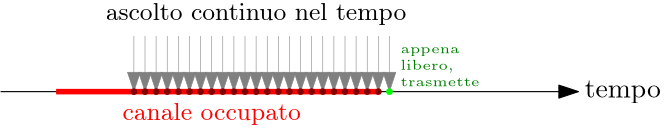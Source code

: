<?xml version="1.0"?>
<!DOCTYPE ipe SYSTEM "ipe.dtd">
<ipe version="70218" creator="Ipe 7.2.28">
<info created="D:20240512111759" modified="D:20240512112026"/>
<ipestyle name="basic">
<symbol name="arrow/arc(spx)">
<path stroke="sym-stroke" fill="sym-stroke" pen="sym-pen">
0 0 m
-1 0.333 l
-1 -0.333 l
h
</path>
</symbol>
<symbol name="arrow/farc(spx)">
<path stroke="sym-stroke" fill="white" pen="sym-pen">
0 0 m
-1 0.333 l
-1 -0.333 l
h
</path>
</symbol>
<symbol name="arrow/ptarc(spx)">
<path stroke="sym-stroke" fill="sym-stroke" pen="sym-pen">
0 0 m
-1 0.333 l
-0.8 0 l
-1 -0.333 l
h
</path>
</symbol>
<symbol name="arrow/fptarc(spx)">
<path stroke="sym-stroke" fill="white" pen="sym-pen">
0 0 m
-1 0.333 l
-0.8 0 l
-1 -0.333 l
h
</path>
</symbol>
<symbol name="mark/circle(sx)" transformations="translations">
<path fill="sym-stroke">
0.6 0 0 0.6 0 0 e
0.4 0 0 0.4 0 0 e
</path>
</symbol>
<symbol name="mark/disk(sx)" transformations="translations">
<path fill="sym-stroke">
0.6 0 0 0.6 0 0 e
</path>
</symbol>
<symbol name="mark/fdisk(sfx)" transformations="translations">
<group>
<path fill="sym-fill">
0.5 0 0 0.5 0 0 e
</path>
<path fill="sym-stroke" fillrule="eofill">
0.6 0 0 0.6 0 0 e
0.4 0 0 0.4 0 0 e
</path>
</group>
</symbol>
<symbol name="mark/box(sx)" transformations="translations">
<path fill="sym-stroke" fillrule="eofill">
-0.6 -0.6 m
0.6 -0.6 l
0.6 0.6 l
-0.6 0.6 l
h
-0.4 -0.4 m
0.4 -0.4 l
0.4 0.4 l
-0.4 0.4 l
h
</path>
</symbol>
<symbol name="mark/square(sx)" transformations="translations">
<path fill="sym-stroke">
-0.6 -0.6 m
0.6 -0.6 l
0.6 0.6 l
-0.6 0.6 l
h
</path>
</symbol>
<symbol name="mark/fsquare(sfx)" transformations="translations">
<group>
<path fill="sym-fill">
-0.5 -0.5 m
0.5 -0.5 l
0.5 0.5 l
-0.5 0.5 l
h
</path>
<path fill="sym-stroke" fillrule="eofill">
-0.6 -0.6 m
0.6 -0.6 l
0.6 0.6 l
-0.6 0.6 l
h
-0.4 -0.4 m
0.4 -0.4 l
0.4 0.4 l
-0.4 0.4 l
h
</path>
</group>
</symbol>
<symbol name="mark/cross(sx)" transformations="translations">
<group>
<path fill="sym-stroke">
-0.43 -0.57 m
0.57 0.43 l
0.43 0.57 l
-0.57 -0.43 l
h
</path>
<path fill="sym-stroke">
-0.43 0.57 m
0.57 -0.43 l
0.43 -0.57 l
-0.57 0.43 l
h
</path>
</group>
</symbol>
<symbol name="arrow/fnormal(spx)">
<path stroke="sym-stroke" fill="white" pen="sym-pen">
0 0 m
-1 0.333 l
-1 -0.333 l
h
</path>
</symbol>
<symbol name="arrow/pointed(spx)">
<path stroke="sym-stroke" fill="sym-stroke" pen="sym-pen">
0 0 m
-1 0.333 l
-0.8 0 l
-1 -0.333 l
h
</path>
</symbol>
<symbol name="arrow/fpointed(spx)">
<path stroke="sym-stroke" fill="white" pen="sym-pen">
0 0 m
-1 0.333 l
-0.8 0 l
-1 -0.333 l
h
</path>
</symbol>
<symbol name="arrow/linear(spx)">
<path stroke="sym-stroke" pen="sym-pen">
-1 0.333 m
0 0 l
-1 -0.333 l
</path>
</symbol>
<symbol name="arrow/fdouble(spx)">
<path stroke="sym-stroke" fill="white" pen="sym-pen">
0 0 m
-1 0.333 l
-1 -0.333 l
h
-1 0 m
-2 0.333 l
-2 -0.333 l
h
</path>
</symbol>
<symbol name="arrow/double(spx)">
<path stroke="sym-stroke" fill="sym-stroke" pen="sym-pen">
0 0 m
-1 0.333 l
-1 -0.333 l
h
-1 0 m
-2 0.333 l
-2 -0.333 l
h
</path>
</symbol>
<symbol name="arrow/mid-normal(spx)">
<path stroke="sym-stroke" fill="sym-stroke" pen="sym-pen">
0.5 0 m
-0.5 0.333 l
-0.5 -0.333 l
h
</path>
</symbol>
<symbol name="arrow/mid-fnormal(spx)">
<path stroke="sym-stroke" fill="white" pen="sym-pen">
0.5 0 m
-0.5 0.333 l
-0.5 -0.333 l
h
</path>
</symbol>
<symbol name="arrow/mid-pointed(spx)">
<path stroke="sym-stroke" fill="sym-stroke" pen="sym-pen">
0.5 0 m
-0.5 0.333 l
-0.3 0 l
-0.5 -0.333 l
h
</path>
</symbol>
<symbol name="arrow/mid-fpointed(spx)">
<path stroke="sym-stroke" fill="white" pen="sym-pen">
0.5 0 m
-0.5 0.333 l
-0.3 0 l
-0.5 -0.333 l
h
</path>
</symbol>
<symbol name="arrow/mid-double(spx)">
<path stroke="sym-stroke" fill="sym-stroke" pen="sym-pen">
1 0 m
0 0.333 l
0 -0.333 l
h
0 0 m
-1 0.333 l
-1 -0.333 l
h
</path>
</symbol>
<symbol name="arrow/mid-fdouble(spx)">
<path stroke="sym-stroke" fill="white" pen="sym-pen">
1 0 m
0 0.333 l
0 -0.333 l
h
0 0 m
-1 0.333 l
-1 -0.333 l
h
</path>
</symbol>
<anglesize name="22.5 deg" value="22.5"/>
<anglesize name="30 deg" value="30"/>
<anglesize name="45 deg" value="45"/>
<anglesize name="60 deg" value="60"/>
<anglesize name="90 deg" value="90"/>
<arrowsize name="large" value="10"/>
<arrowsize name="small" value="5"/>
<arrowsize name="tiny" value="3"/>
<color name="blue" value="0 0 1"/>
<color name="brown" value="0.647 0.165 0.165"/>
<color name="darkblue" value="0 0 0.545"/>
<color name="darkcyan" value="0 0.545 0.545"/>
<color name="darkgray" value="0.663"/>
<color name="darkgreen" value="0 0.392 0"/>
<color name="darkmagenta" value="0.545 0 0.545"/>
<color name="darkorange" value="1 0.549 0"/>
<color name="darkred" value="0.545 0 0"/>
<color name="gold" value="1 0.843 0"/>
<color name="gray" value="0.745"/>
<color name="green" value="0 1 0"/>
<color name="lightblue" value="0.678 0.847 0.902"/>
<color name="lightcyan" value="0.878 1 1"/>
<color name="lightgray" value="0.827"/>
<color name="lightgreen" value="0.565 0.933 0.565"/>
<color name="lightyellow" value="1 1 0.878"/>
<color name="navy" value="0 0 0.502"/>
<color name="orange" value="1 0.647 0"/>
<color name="pink" value="1 0.753 0.796"/>
<color name="purple" value="0.627 0.125 0.941"/>
<color name="red" value="1 0 0"/>
<color name="seagreen" value="0.18 0.545 0.341"/>
<color name="turquoise" value="0.251 0.878 0.816"/>
<color name="violet" value="0.933 0.51 0.933"/>
<color name="yellow" value="1 1 0"/>
<dashstyle name="dash dot dotted" value="[4 2 1 2 1 2] 0"/>
<dashstyle name="dash dotted" value="[4 2 1 2] 0"/>
<dashstyle name="dashed" value="[4] 0"/>
<dashstyle name="dotted" value="[1 3] 0"/>
<gridsize name="10 pts (~3.5 mm)" value="10"/>
<gridsize name="14 pts (~5 mm)" value="14"/>
<gridsize name="16 pts (~6 mm)" value="16"/>
<gridsize name="20 pts (~7 mm)" value="20"/>
<gridsize name="28 pts (~10 mm)" value="28"/>
<gridsize name="32 pts (~12 mm)" value="32"/>
<gridsize name="4 pts" value="4"/>
<gridsize name="56 pts (~20 mm)" value="56"/>
<gridsize name="8 pts (~3 mm)" value="8"/>
<opacity name="10%" value="0.1"/>
<opacity name="30%" value="0.3"/>
<opacity name="50%" value="0.5"/>
<opacity name="75%" value="0.75"/>
<pen name="fat" value="1.2"/>
<pen name="heavier" value="0.8"/>
<pen name="ultrafat" value="2"/>
<symbolsize name="large" value="5"/>
<symbolsize name="small" value="2"/>
<symbolsize name="tiny" value="1.1"/>
<textsize name="Huge" value="\Huge"/>
<textsize name="LARGE" value="\LARGE"/>
<textsize name="Large" value="\Large"/>
<textsize name="footnote" value="\footnotesize"/>
<textsize name="huge" value="\huge"/>
<textsize name="large" value="\large"/>
<textsize name="script" value="\scriptsize"/>
<textsize name="small" value="\small"/>
<textsize name="tiny" value="\tiny"/>
<textstyle name="center" begin="\begin{center}" end="\end{center}"/>
<textstyle name="item" begin="\begin{itemize}\item{}" end="\end{itemize}"/>
<textstyle name="itemize" begin="\begin{itemize}" end="\end{itemize}"/>
<tiling name="falling" angle="-60" step="4" width="1"/>
<tiling name="rising" angle="30" step="4" width="1"/>
</ipestyle>
<page>
<layer name="alpha"/>
<view layers="alpha" active="alpha"/>
<path layer="alpha" matrix="1 0 0 1 -48 0" stroke="black" arrow="normal/normal">
176 672 m
384 672 l
</path>
<text matrix="1 0 0 1 -8 12" transformations="translations" pos="360 660" stroke="black" type="label" width="27.397" height="6.135" depth="1.93" halign="center" valign="center">tempo</text>
<path matrix="1 0 0 1 -28 -4" stroke="1 0 0" pen="ultrafat">
176 676 m
292 676 l
</path>
<text matrix="1 0 0 1 -156 4" transformations="translations" pos="360 660" stroke="1 0 0" type="label" width="64.255" height="6.23" depth="1.74" halign="center" valign="center" size="small">canale occupato</text>
<path matrix="1 0 0 1 -48 0" stroke="0.502" pen="0.2" arrow="normal/normal">
224 692 m
224 672 l
</path>
<text matrix="1 0 0 1 -140 40" transformations="translations" pos="360 660" stroke="black" type="label" width="108.339" height="6.23" depth="1.74" halign="center" valign="center" size="small">ascolto continuo nel tempo</text>
<path matrix="1 0 0 1 -44 0" stroke="0.502" pen="0.2" arrow="normal/normal">
224 692 m
224 672 l
</path>
<use matrix="1 0 0 1 -92 0" name="mark/disk(sx)" pos="272 672" size="small" stroke="0.502 0 0"/>
<use matrix="1 0 0 1 -48 0" name="mark/disk(sx)" pos="224 672" size="small" stroke="0.502 0 0"/>
<path matrix="1 0 0 1 -40 0" stroke="0.502" pen="0.2" arrow="normal/normal">
224 692 m
224 672 l
</path>
<path matrix="1 0 0 1 -36 0" stroke="0.502" pen="0.2" arrow="normal/normal">
224 692 m
224 672 l
</path>
<use matrix="1 0 0 1 -84 0" name="mark/disk(sx)" pos="272 672" size="small" stroke="0.502 0 0"/>
<use matrix="1 0 0 1 -40 0" name="mark/disk(sx)" pos="224 672" size="small" stroke="0.502 0 0"/>
<path matrix="1 0 0 1 -32 0" stroke="0.502" pen="0.2" arrow="normal/normal">
224 692 m
224 672 l
</path>
<path matrix="1 0 0 1 -28 0" stroke="0.502" pen="0.2" arrow="normal/normal">
224 692 m
224 672 l
</path>
<use matrix="1 0 0 1 -76 0" name="mark/disk(sx)" pos="272 672" size="small" stroke="0.502 0 0"/>
<use matrix="1 0 0 1 -32 0" name="mark/disk(sx)" pos="224 672" size="small" stroke="0.502 0 0"/>
<path matrix="1 0 0 1 -24 0" stroke="0.502" pen="0.2" arrow="normal/normal">
224 692 m
224 672 l
</path>
<path matrix="1 0 0 1 -20 0" stroke="0.502" pen="0.2" arrow="normal/normal">
224 692 m
224 672 l
</path>
<use matrix="1 0 0 1 -68 0" name="mark/disk(sx)" pos="272 672" size="small" stroke="0.502 0 0"/>
<use matrix="1 0 0 1 -24 0" name="mark/disk(sx)" pos="224 672" size="small" stroke="0.502 0 0"/>
<path matrix="1 0 0 1 -16 0" stroke="0.502" pen="0.2" arrow="normal/normal">
224 692 m
224 672 l
</path>
<path matrix="1 0 0 1 -12 0" stroke="0.502" pen="0.2" arrow="normal/normal">
224 692 m
224 672 l
</path>
<use matrix="1 0 0 1 -60 0" name="mark/disk(sx)" pos="272 672" size="small" stroke="0.502 0 0"/>
<use matrix="1 0 0 1 -16 0" name="mark/disk(sx)" pos="224 672" size="small" stroke="0.502 0 0"/>
<path matrix="1 0 0 1 -8 0" stroke="0.502" pen="0.2" arrow="normal/normal">
224 692 m
224 672 l
</path>
<path matrix="1 0 0 1 -4 0" stroke="0.502" pen="0.2" arrow="normal/normal">
224 692 m
224 672 l
</path>
<use matrix="1 0 0 1 -52 0" name="mark/disk(sx)" pos="272 672" size="small" stroke="0.502 0 0"/>
<use matrix="1 0 0 1 -8 0" name="mark/disk(sx)" pos="224 672" size="small" stroke="0.502 0 0"/>
<path stroke="0.502" pen="0.2" arrow="normal/normal">
224 692 m
224 672 l
</path>
<path matrix="1 0 0 1 4 0" stroke="0.502" pen="0.2" arrow="normal/normal">
224 692 m
224 672 l
</path>
<use matrix="1 0 0 1 -44 0" name="mark/disk(sx)" pos="272 672" size="small" stroke="0.502 0 0"/>
<use name="mark/disk(sx)" pos="224 672" size="small" stroke="0.502 0 0"/>
<path matrix="1 0 0 1 8 0" stroke="0.502" pen="0.2" arrow="normal/normal">
224 692 m
224 672 l
</path>
<path matrix="1 0 0 1 12 0" stroke="0.502" pen="0.2" arrow="normal/normal">
224 692 m
224 672 l
</path>
<use matrix="1 0 0 1 -36 0" name="mark/disk(sx)" pos="272 672" size="small" stroke="0.502 0 0"/>
<use matrix="1 0 0 1 8 0" name="mark/disk(sx)" pos="224 672" size="small" stroke="0.502 0 0"/>
<path matrix="1 0 0 1 16 0" stroke="0.502" pen="0.2" arrow="normal/normal">
224 692 m
224 672 l
</path>
<path matrix="1 0 0 1 20 0" stroke="0.502" pen="0.2" arrow="normal/normal">
224 692 m
224 672 l
</path>
<use matrix="1 0 0 1 -28 0" name="mark/disk(sx)" pos="272 672" size="small" stroke="0.502 0 0"/>
<use matrix="1 0 0 1 16 0" name="mark/disk(sx)" pos="224 672" size="small" stroke="0.502 0 0"/>
<path matrix="1 0 0 1 24 0" stroke="0.502" pen="0.2" arrow="normal/normal">
224 692 m
224 672 l
</path>
<path matrix="1 0 0 1 28 0" stroke="0.502" pen="0.2" arrow="normal/normal">
224 692 m
224 672 l
</path>
<use matrix="1 0 0 1 -20 0" name="mark/disk(sx)" pos="272 672" size="small" stroke="0.502 0 0"/>
<use matrix="1 0 0 1 24 0" name="mark/disk(sx)" pos="224 672" size="small" stroke="0.502 0 0"/>
<path matrix="1 0 0 1 32 0" stroke="0.502" pen="0.2" arrow="normal/normal">
224 692 m
224 672 l
</path>
<path matrix="1 0 0 1 36 0" stroke="0.502" pen="0.2" arrow="normal/normal">
224 692 m
224 672 l
</path>
<use matrix="1 0 0 1 -12 0" name="mark/disk(sx)" pos="272 672" size="small" stroke="0.502 0 0"/>
<use matrix="1 0 0 1 32 0" name="mark/disk(sx)" pos="224 672" size="small" stroke="0.502 0 0"/>
<path matrix="1 0 0 1 40 0" stroke="0.502" pen="0.2" arrow="normal/normal">
224 692 m
224 672 l
</path>
<use matrix="1 0 0 1 -8 0" name="mark/disk(sx)" pos="272 672" size="small" stroke="0.502 0 0"/>
<path matrix="1 0 0 1 44 0" stroke="0.502" pen="0.2" arrow="normal/normal">
224 692 m
224 672 l
</path>
<use matrix="1 0 0 1 -52 0" name="mark/disk(sx)" pos="320 672" size="small" stroke="0 1 0"/>
<text matrix="1 0 0 1 -4 0" transformations="translations" pos="276 688" stroke="0 0.502 0" type="minipage" width="32" height="9.54" depth="4.56" valign="top" size="tiny">appena libero, trasmette</text>
</page>
</ipe>
